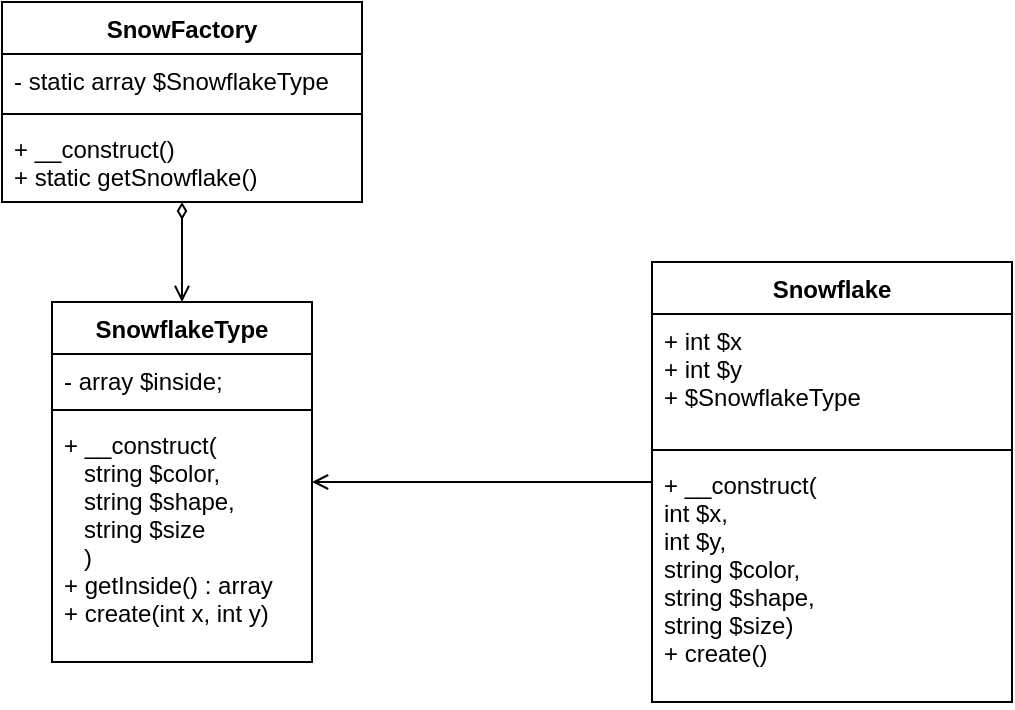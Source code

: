 <mxfile version="13.9.9" type="device"><diagram id="r5NpqNadws4gPN-h5E-r" name="Страница 1"><mxGraphModel dx="1278" dy="607" grid="1" gridSize="10" guides="1" tooltips="1" connect="1" arrows="1" fold="1" page="1" pageScale="1" pageWidth="827" pageHeight="1169" math="0" shadow="0"><root><mxCell id="0"/><mxCell id="1" parent="0"/><mxCell id="Ry7CNU9yLAn7O6XEgNTC-1" value="SnowflakeType" style="swimlane;fontStyle=1;align=center;verticalAlign=top;childLayout=stackLayout;horizontal=1;startSize=26;horizontalStack=0;resizeParent=1;resizeParentMax=0;resizeLast=0;collapsible=1;marginBottom=0;" parent="1" vertex="1"><mxGeometry x="300" y="180" width="130" height="180" as="geometry"/></mxCell><mxCell id="Ry7CNU9yLAn7O6XEgNTC-2" value="- array $inside;" style="text;strokeColor=none;fillColor=none;align=left;verticalAlign=top;spacingLeft=4;spacingRight=4;overflow=hidden;rotatable=0;points=[[0,0.5],[1,0.5]];portConstraint=eastwest;" parent="Ry7CNU9yLAn7O6XEgNTC-1" vertex="1"><mxGeometry y="26" width="130" height="24" as="geometry"/></mxCell><mxCell id="Ry7CNU9yLAn7O6XEgNTC-3" value="" style="line;strokeWidth=1;fillColor=none;align=left;verticalAlign=middle;spacingTop=-1;spacingLeft=3;spacingRight=3;rotatable=0;labelPosition=right;points=[];portConstraint=eastwest;" parent="Ry7CNU9yLAn7O6XEgNTC-1" vertex="1"><mxGeometry y="50" width="130" height="8" as="geometry"/></mxCell><mxCell id="Ry7CNU9yLAn7O6XEgNTC-4" value="+ __construct(&#10;   string $color,&#10;   string $shape,&#10;   string $size&#10;   )&#10;+ getInside() : array&#10;+ create(int x, int y) " style="text;strokeColor=none;fillColor=none;align=left;verticalAlign=top;spacingLeft=4;spacingRight=4;overflow=hidden;rotatable=0;points=[[0,0.5],[1,0.5]];portConstraint=eastwest;" parent="Ry7CNU9yLAn7O6XEgNTC-1" vertex="1"><mxGeometry y="58" width="130" height="122" as="geometry"/></mxCell><mxCell id="Ry7CNU9yLAn7O6XEgNTC-13" style="edgeStyle=orthogonalEdgeStyle;rounded=0;orthogonalLoop=1;jettySize=auto;html=1;endArrow=open;endFill=0;startArrow=diamondThin;startFill=0;" parent="1" source="Ry7CNU9yLAn7O6XEgNTC-5" target="Ry7CNU9yLAn7O6XEgNTC-1" edge="1"><mxGeometry relative="1" as="geometry"/></mxCell><mxCell id="Ry7CNU9yLAn7O6XEgNTC-5" value="SnowFactory" style="swimlane;fontStyle=1;align=center;verticalAlign=top;childLayout=stackLayout;horizontal=1;startSize=26;horizontalStack=0;resizeParent=1;resizeParentMax=0;resizeLast=0;collapsible=1;marginBottom=0;" parent="1" vertex="1"><mxGeometry x="275" y="30" width="180" height="100" as="geometry"/></mxCell><mxCell id="Ry7CNU9yLAn7O6XEgNTC-6" value="- static array $SnowflakeType" style="text;strokeColor=none;fillColor=none;align=left;verticalAlign=top;spacingLeft=4;spacingRight=4;overflow=hidden;rotatable=0;points=[[0,0.5],[1,0.5]];portConstraint=eastwest;" parent="Ry7CNU9yLAn7O6XEgNTC-5" vertex="1"><mxGeometry y="26" width="180" height="26" as="geometry"/></mxCell><mxCell id="Ry7CNU9yLAn7O6XEgNTC-7" value="" style="line;strokeWidth=1;fillColor=none;align=left;verticalAlign=middle;spacingTop=-1;spacingLeft=3;spacingRight=3;rotatable=0;labelPosition=right;points=[];portConstraint=eastwest;" parent="Ry7CNU9yLAn7O6XEgNTC-5" vertex="1"><mxGeometry y="52" width="180" height="8" as="geometry"/></mxCell><mxCell id="Ry7CNU9yLAn7O6XEgNTC-8" value="+ __construct()&#10;+ static getSnowflake()" style="text;strokeColor=none;fillColor=none;align=left;verticalAlign=top;spacingLeft=4;spacingRight=4;overflow=hidden;rotatable=0;points=[[0,0.5],[1,0.5]];portConstraint=eastwest;" parent="Ry7CNU9yLAn7O6XEgNTC-5" vertex="1"><mxGeometry y="60" width="180" height="40" as="geometry"/></mxCell><mxCell id="Ry7CNU9yLAn7O6XEgNTC-14" style="edgeStyle=orthogonalEdgeStyle;rounded=0;orthogonalLoop=1;jettySize=auto;html=1;startArrow=none;startFill=0;endArrow=open;endFill=0;" parent="1" source="Ry7CNU9yLAn7O6XEgNTC-9" target="Ry7CNU9yLAn7O6XEgNTC-1" edge="1"><mxGeometry relative="1" as="geometry"/></mxCell><mxCell id="Ry7CNU9yLAn7O6XEgNTC-9" value="Snowflake" style="swimlane;fontStyle=1;align=center;verticalAlign=top;childLayout=stackLayout;horizontal=1;startSize=26;horizontalStack=0;resizeParent=1;resizeParentMax=0;resizeLast=0;collapsible=1;marginBottom=0;" parent="1" vertex="1"><mxGeometry x="600" y="160" width="180" height="220" as="geometry"/></mxCell><mxCell id="Ry7CNU9yLAn7O6XEgNTC-10" value="+ int $x&#10;+ int $y&#10;+ $SnowflakeType" style="text;strokeColor=none;fillColor=none;align=left;verticalAlign=top;spacingLeft=4;spacingRight=4;overflow=hidden;rotatable=0;points=[[0,0.5],[1,0.5]];portConstraint=eastwest;" parent="Ry7CNU9yLAn7O6XEgNTC-9" vertex="1"><mxGeometry y="26" width="180" height="64" as="geometry"/></mxCell><mxCell id="Ry7CNU9yLAn7O6XEgNTC-11" value="" style="line;strokeWidth=1;fillColor=none;align=left;verticalAlign=middle;spacingTop=-1;spacingLeft=3;spacingRight=3;rotatable=0;labelPosition=right;points=[];portConstraint=eastwest;" parent="Ry7CNU9yLAn7O6XEgNTC-9" vertex="1"><mxGeometry y="90" width="180" height="8" as="geometry"/></mxCell><mxCell id="Ry7CNU9yLAn7O6XEgNTC-12" value="+ __construct(&#10;int $x,&#10;int $y, &#10;string $color, &#10;string $shape, &#10;string $size)&#10;+ create()" style="text;strokeColor=none;fillColor=none;align=left;verticalAlign=top;spacingLeft=4;spacingRight=4;overflow=hidden;rotatable=0;points=[[0,0.5],[1,0.5]];portConstraint=eastwest;" parent="Ry7CNU9yLAn7O6XEgNTC-9" vertex="1"><mxGeometry y="98" width="180" height="122" as="geometry"/></mxCell></root></mxGraphModel></diagram></mxfile>
